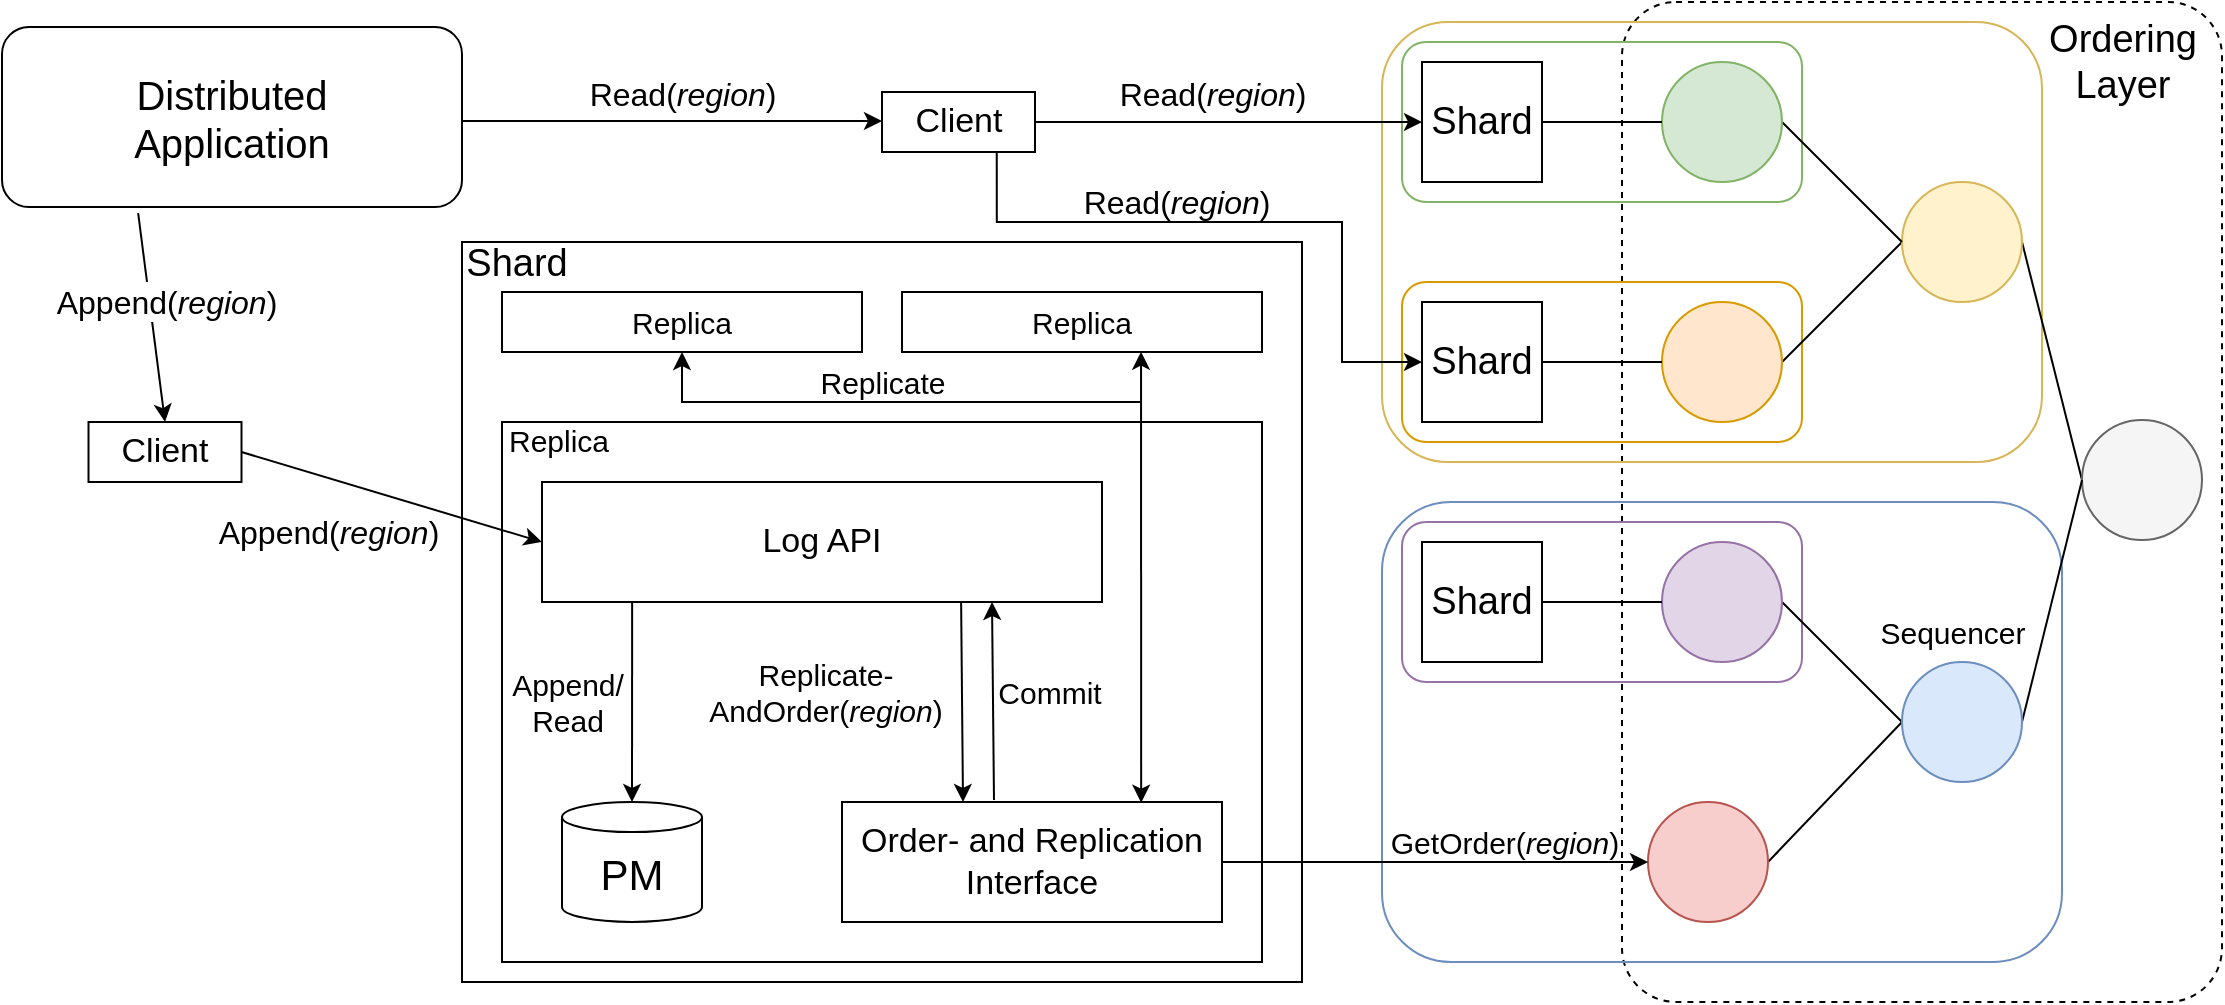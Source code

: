 <mxfile version="15.3.5" type="github">
  <diagram id="b9z9_DqSBHmfmtNlmLSl" name="Page-1">
    <mxGraphModel dx="2893" dy="1104" grid="1" gridSize="10" guides="1" tooltips="1" connect="1" arrows="1" fold="1" page="1" pageScale="1" pageWidth="827" pageHeight="1169" math="0" shadow="0">
      <root>
        <mxCell id="0" />
        <mxCell id="1" parent="0" />
        <mxCell id="aZ8yxYFO8ZEoRrY8MCP6-65" value="" style="rounded=1;whiteSpace=wrap;html=1;fillColor=none;arcSize=9;dashed=1;" parent="1" vertex="1">
          <mxGeometry x="340" y="270" width="300" height="500" as="geometry" />
        </mxCell>
        <mxCell id="aZ8yxYFO8ZEoRrY8MCP6-63" value="" style="rounded=1;whiteSpace=wrap;html=1;fillColor=none;strokeColor=#d6b656;" parent="1" vertex="1">
          <mxGeometry x="220" y="280" width="330" height="220" as="geometry" />
        </mxCell>
        <mxCell id="aZ8yxYFO8ZEoRrY8MCP6-64" value="" style="rounded=1;whiteSpace=wrap;html=1;fillColor=none;strokeColor=#6c8ebf;" parent="1" vertex="1">
          <mxGeometry x="220" y="520" width="340" height="230" as="geometry" />
        </mxCell>
        <mxCell id="aZ8yxYFO8ZEoRrY8MCP6-30" value="" style="rounded=1;whiteSpace=wrap;html=1;fillColor=none;strokeColor=#9673a6;" parent="1" vertex="1">
          <mxGeometry x="230" y="530" width="200" height="80" as="geometry" />
        </mxCell>
        <mxCell id="aZ8yxYFO8ZEoRrY8MCP6-28" value="" style="rounded=1;whiteSpace=wrap;html=1;fillColor=none;strokeColor=#82b366;" parent="1" vertex="1">
          <mxGeometry x="230" y="290" width="200" height="80" as="geometry" />
        </mxCell>
        <mxCell id="aZ8yxYFO8ZEoRrY8MCP6-29" value="" style="rounded=1;whiteSpace=wrap;html=1;fillColor=none;strokeColor=#d79b00;" parent="1" vertex="1">
          <mxGeometry x="230" y="410" width="200" height="80" as="geometry" />
        </mxCell>
        <mxCell id="aZ8yxYFO8ZEoRrY8MCP6-34" value="" style="rounded=0;whiteSpace=wrap;html=1;fillColor=none;" parent="1" vertex="1">
          <mxGeometry x="-240" y="390" width="420" height="370" as="geometry" />
        </mxCell>
        <mxCell id="aZ8yxYFO8ZEoRrY8MCP6-10" style="edgeStyle=none;rounded=0;orthogonalLoop=1;jettySize=auto;html=1;exitX=0;exitY=0.5;exitDx=0;exitDy=0;entryX=1;entryY=0.5;entryDx=0;entryDy=0;endArrow=none;endFill=0;" parent="1" source="aZ8yxYFO8ZEoRrY8MCP6-2" target="aZ8yxYFO8ZEoRrY8MCP6-4" edge="1">
          <mxGeometry relative="1" as="geometry" />
        </mxCell>
        <mxCell id="aZ8yxYFO8ZEoRrY8MCP6-2" value="" style="ellipse;whiteSpace=wrap;html=1;aspect=fixed;fillColor=#f5f5f5;strokeColor=#666666;fontColor=#333333;" parent="1" vertex="1">
          <mxGeometry x="570" y="479" width="60" height="60" as="geometry" />
        </mxCell>
        <mxCell id="aZ8yxYFO8ZEoRrY8MCP6-9" style="rounded=0;orthogonalLoop=1;jettySize=auto;html=1;exitX=1;exitY=0.5;exitDx=0;exitDy=0;entryX=0;entryY=0.5;entryDx=0;entryDy=0;endArrow=none;endFill=0;" parent="1" source="aZ8yxYFO8ZEoRrY8MCP6-3" target="aZ8yxYFO8ZEoRrY8MCP6-2" edge="1">
          <mxGeometry relative="1" as="geometry" />
        </mxCell>
        <mxCell id="aZ8yxYFO8ZEoRrY8MCP6-13" style="edgeStyle=none;rounded=0;orthogonalLoop=1;jettySize=auto;html=1;exitX=0;exitY=0.5;exitDx=0;exitDy=0;entryX=1;entryY=0.5;entryDx=0;entryDy=0;endArrow=none;endFill=0;" parent="1" source="aZ8yxYFO8ZEoRrY8MCP6-3" target="aZ8yxYFO8ZEoRrY8MCP6-5" edge="1">
          <mxGeometry relative="1" as="geometry" />
        </mxCell>
        <mxCell id="aZ8yxYFO8ZEoRrY8MCP6-14" style="edgeStyle=none;rounded=0;orthogonalLoop=1;jettySize=auto;html=1;exitX=0;exitY=0.5;exitDx=0;exitDy=0;entryX=1;entryY=0.5;entryDx=0;entryDy=0;endArrow=none;endFill=0;" parent="1" source="aZ8yxYFO8ZEoRrY8MCP6-3" target="aZ8yxYFO8ZEoRrY8MCP6-8" edge="1">
          <mxGeometry relative="1" as="geometry" />
        </mxCell>
        <mxCell id="aZ8yxYFO8ZEoRrY8MCP6-3" value="" style="ellipse;whiteSpace=wrap;html=1;aspect=fixed;fillColor=#dae8fc;strokeColor=#6c8ebf;" parent="1" vertex="1">
          <mxGeometry x="480" y="600" width="60" height="60" as="geometry" />
        </mxCell>
        <mxCell id="aZ8yxYFO8ZEoRrY8MCP6-11" style="edgeStyle=none;rounded=0;orthogonalLoop=1;jettySize=auto;html=1;exitX=0;exitY=0.5;exitDx=0;exitDy=0;entryX=1;entryY=0.5;entryDx=0;entryDy=0;endArrow=none;endFill=0;" parent="1" source="aZ8yxYFO8ZEoRrY8MCP6-4" target="aZ8yxYFO8ZEoRrY8MCP6-6" edge="1">
          <mxGeometry relative="1" as="geometry" />
        </mxCell>
        <mxCell id="aZ8yxYFO8ZEoRrY8MCP6-4" value="" style="ellipse;whiteSpace=wrap;html=1;aspect=fixed;fillColor=#fff2cc;strokeColor=#d6b656;" parent="1" vertex="1">
          <mxGeometry x="480" y="360" width="60" height="60" as="geometry" />
        </mxCell>
        <mxCell id="aZ8yxYFO8ZEoRrY8MCP6-5" value="" style="ellipse;whiteSpace=wrap;html=1;aspect=fixed;fillColor=#e1d5e7;strokeColor=#9673a6;" parent="1" vertex="1">
          <mxGeometry x="360" y="540" width="60" height="60" as="geometry" />
        </mxCell>
        <mxCell id="aZ8yxYFO8ZEoRrY8MCP6-6" value="" style="ellipse;whiteSpace=wrap;html=1;aspect=fixed;fillColor=#ffe6cc;strokeColor=#d79b00;" parent="1" vertex="1">
          <mxGeometry x="360" y="420" width="60" height="60" as="geometry" />
        </mxCell>
        <mxCell id="aZ8yxYFO8ZEoRrY8MCP6-12" style="edgeStyle=none;rounded=0;orthogonalLoop=1;jettySize=auto;html=1;exitX=1;exitY=0.5;exitDx=0;exitDy=0;entryX=0;entryY=0.5;entryDx=0;entryDy=0;endArrow=none;endFill=0;" parent="1" source="aZ8yxYFO8ZEoRrY8MCP6-7" target="aZ8yxYFO8ZEoRrY8MCP6-4" edge="1">
          <mxGeometry relative="1" as="geometry" />
        </mxCell>
        <mxCell id="aZ8yxYFO8ZEoRrY8MCP6-7" value="" style="ellipse;whiteSpace=wrap;html=1;aspect=fixed;fillColor=#d5e8d4;strokeColor=#82b366;" parent="1" vertex="1">
          <mxGeometry x="360" y="300" width="60" height="60" as="geometry" />
        </mxCell>
        <mxCell id="aZ8yxYFO8ZEoRrY8MCP6-8" value="" style="ellipse;whiteSpace=wrap;html=1;aspect=fixed;fillColor=#f8cecc;strokeColor=#b85450;" parent="1" vertex="1">
          <mxGeometry x="353" y="670" width="60" height="60" as="geometry" />
        </mxCell>
        <mxCell id="aZ8yxYFO8ZEoRrY8MCP6-16" style="edgeStyle=none;rounded=0;orthogonalLoop=1;jettySize=auto;html=1;exitX=1;exitY=0.5;exitDx=0;exitDy=0;entryX=0;entryY=0.5;entryDx=0;entryDy=0;endArrow=none;endFill=0;" parent="1" source="aZ8yxYFO8ZEoRrY8MCP6-15" target="aZ8yxYFO8ZEoRrY8MCP6-7" edge="1">
          <mxGeometry relative="1" as="geometry" />
        </mxCell>
        <mxCell id="aZ8yxYFO8ZEoRrY8MCP6-15" value="&lt;font style=&quot;font-size: 19px&quot;&gt;Shard&lt;/font&gt;" style="whiteSpace=wrap;html=1;aspect=fixed;" parent="1" vertex="1">
          <mxGeometry x="240" y="300" width="60" height="60" as="geometry" />
        </mxCell>
        <mxCell id="aZ8yxYFO8ZEoRrY8MCP6-19" style="edgeStyle=none;rounded=0;orthogonalLoop=1;jettySize=auto;html=1;exitX=1;exitY=0.5;exitDx=0;exitDy=0;entryX=0;entryY=0.5;entryDx=0;entryDy=0;endArrow=none;endFill=0;" parent="1" source="aZ8yxYFO8ZEoRrY8MCP6-17" target="aZ8yxYFO8ZEoRrY8MCP6-6" edge="1">
          <mxGeometry relative="1" as="geometry" />
        </mxCell>
        <mxCell id="aZ8yxYFO8ZEoRrY8MCP6-17" value="&lt;font style=&quot;font-size: 19px&quot;&gt;Shard&lt;/font&gt;" style="whiteSpace=wrap;html=1;aspect=fixed;" parent="1" vertex="1">
          <mxGeometry x="240" y="420" width="60" height="60" as="geometry" />
        </mxCell>
        <mxCell id="aZ8yxYFO8ZEoRrY8MCP6-20" style="edgeStyle=none;rounded=0;orthogonalLoop=1;jettySize=auto;html=1;exitX=1;exitY=0.5;exitDx=0;exitDy=0;entryX=0;entryY=0.5;entryDx=0;entryDy=0;endArrow=none;endFill=0;" parent="1" source="aZ8yxYFO8ZEoRrY8MCP6-18" target="aZ8yxYFO8ZEoRrY8MCP6-5" edge="1">
          <mxGeometry relative="1" as="geometry" />
        </mxCell>
        <mxCell id="aZ8yxYFO8ZEoRrY8MCP6-18" value="&lt;font style=&quot;font-size: 19px&quot;&gt;Shard&lt;/font&gt;" style="whiteSpace=wrap;html=1;aspect=fixed;" parent="1" vertex="1">
          <mxGeometry x="240" y="540" width="60" height="60" as="geometry" />
        </mxCell>
        <mxCell id="aZ8yxYFO8ZEoRrY8MCP6-22" value="&lt;font style=&quot;font-size: 15px&quot;&gt;Replica&lt;/font&gt;" style="rounded=0;whiteSpace=wrap;html=1;" parent="1" vertex="1">
          <mxGeometry x="-220" y="415" width="180" height="30" as="geometry" />
        </mxCell>
        <mxCell id="aZ8yxYFO8ZEoRrY8MCP6-24" value="" style="rounded=0;whiteSpace=wrap;html=1;" parent="1" vertex="1">
          <mxGeometry x="-220" y="480" width="380" height="270" as="geometry" />
        </mxCell>
        <mxCell id="aZ8yxYFO8ZEoRrY8MCP6-26" value="&lt;span style=&quot;font-size: 15px&quot;&gt;Replica&lt;/span&gt;" style="rounded=0;whiteSpace=wrap;html=1;" parent="1" vertex="1">
          <mxGeometry x="-20" y="415" width="180" height="30" as="geometry" />
        </mxCell>
        <mxCell id="aZ8yxYFO8ZEoRrY8MCP6-43" style="edgeStyle=none;rounded=0;orthogonalLoop=1;jettySize=auto;html=1;exitX=0.5;exitY=0;exitDx=0;exitDy=0;exitPerimeter=0;entryX=0.161;entryY=1;entryDx=0;entryDy=0;entryPerimeter=0;endArrow=none;endFill=0;startArrow=classic;startFill=1;" parent="1" source="aZ8yxYFO8ZEoRrY8MCP6-27" target="aZ8yxYFO8ZEoRrY8MCP6-42" edge="1">
          <mxGeometry relative="1" as="geometry" />
        </mxCell>
        <mxCell id="aZ8yxYFO8ZEoRrY8MCP6-27" value="&lt;font style=&quot;font-size: 21px&quot;&gt;PM&lt;/font&gt;" style="shape=cylinder3;whiteSpace=wrap;html=1;boundedLbl=1;backgroundOutline=1;size=7.529;fillColor=none;" parent="1" vertex="1">
          <mxGeometry x="-190" y="670" width="70" height="60" as="geometry" />
        </mxCell>
        <mxCell id="aZ8yxYFO8ZEoRrY8MCP6-46" style="edgeStyle=none;rounded=0;orthogonalLoop=1;jettySize=auto;html=1;exitX=0.25;exitY=0;exitDx=0;exitDy=0;entryX=0.702;entryY=1;entryDx=0;entryDy=0;entryPerimeter=0;startArrow=classic;startFill=1;endArrow=none;endFill=0;" parent="1" edge="1">
          <mxGeometry relative="1" as="geometry">
            <mxPoint x="10.5" y="670" as="sourcePoint" />
            <mxPoint x="9.56" y="570" as="targetPoint" />
          </mxGeometry>
        </mxCell>
        <mxCell id="aZ8yxYFO8ZEoRrY8MCP6-50" style="rounded=0;orthogonalLoop=1;jettySize=auto;html=1;startArrow=classic;startFill=1;endArrow=classic;endFill=1;entryX=0.664;entryY=0.995;entryDx=0;entryDy=0;entryPerimeter=0;exitX=0.782;exitY=0.006;exitDx=0;exitDy=0;exitPerimeter=0;" parent="1" target="aZ8yxYFO8ZEoRrY8MCP6-26" edge="1">
          <mxGeometry relative="1" as="geometry">
            <mxPoint x="99.58" y="670.36" as="sourcePoint" />
            <mxPoint x="99.05" y="459.65" as="targetPoint" />
          </mxGeometry>
        </mxCell>
        <mxCell id="aZ8yxYFO8ZEoRrY8MCP6-54" style="edgeStyle=none;rounded=0;orthogonalLoop=1;jettySize=auto;html=1;exitX=1;exitY=0.5;exitDx=0;exitDy=0;entryX=0;entryY=0.5;entryDx=0;entryDy=0;startArrow=none;startFill=0;endArrow=classic;endFill=1;" parent="1" source="aZ8yxYFO8ZEoRrY8MCP6-33" target="aZ8yxYFO8ZEoRrY8MCP6-8" edge="1">
          <mxGeometry relative="1" as="geometry" />
        </mxCell>
        <mxCell id="aZ8yxYFO8ZEoRrY8MCP6-33" value="&lt;font style=&quot;font-size: 17px&quot;&gt;Order- and Replication Interface&lt;/font&gt;" style="rounded=0;whiteSpace=wrap;html=1;fillColor=none;" parent="1" vertex="1">
          <mxGeometry x="-50" y="670" width="190" height="60" as="geometry" />
        </mxCell>
        <mxCell id="aZ8yxYFO8ZEoRrY8MCP6-49" style="edgeStyle=none;rounded=0;orthogonalLoop=1;jettySize=auto;html=1;exitX=0.75;exitY=1;exitDx=0;exitDy=0;startArrow=classic;startFill=1;endArrow=none;endFill=0;" parent="1" edge="1">
          <mxGeometry relative="1" as="geometry">
            <mxPoint x="25" y="570" as="sourcePoint" />
            <mxPoint x="26" y="669" as="targetPoint" />
          </mxGeometry>
        </mxCell>
        <mxCell id="aZ8yxYFO8ZEoRrY8MCP6-42" value="&lt;font style=&quot;font-size: 17px&quot;&gt;Log API&lt;/font&gt;" style="rounded=0;whiteSpace=wrap;html=1;fillColor=none;" parent="1" vertex="1">
          <mxGeometry x="-200" y="510" width="280" height="60" as="geometry" />
        </mxCell>
        <mxCell id="aZ8yxYFO8ZEoRrY8MCP6-45" value="&lt;font style=&quot;font-size: 15px&quot;&gt;Append/&lt;br&gt;Read&lt;br&gt;&lt;/font&gt;" style="text;html=1;strokeColor=none;fillColor=none;align=center;verticalAlign=middle;whiteSpace=wrap;rounded=0;" parent="1" vertex="1">
          <mxGeometry x="-207" y="610" width="40" height="20" as="geometry" />
        </mxCell>
        <mxCell id="aZ8yxYFO8ZEoRrY8MCP6-47" value="&lt;font style=&quot;font-size: 15px&quot;&gt;Replicate-AndOrder(&lt;i&gt;region&lt;/i&gt;)&lt;/font&gt;" style="text;html=1;strokeColor=none;fillColor=none;align=center;verticalAlign=middle;whiteSpace=wrap;rounded=0;" parent="1" vertex="1">
          <mxGeometry x="-78" y="605" width="40" height="20" as="geometry" />
        </mxCell>
        <mxCell id="aZ8yxYFO8ZEoRrY8MCP6-48" value="&lt;font style=&quot;font-size: 15px&quot;&gt;Commit&lt;/font&gt;" style="text;html=1;strokeColor=none;fillColor=none;align=center;verticalAlign=middle;whiteSpace=wrap;rounded=0;" parent="1" vertex="1">
          <mxGeometry x="34" y="605" width="40" height="20" as="geometry" />
        </mxCell>
        <mxCell id="aZ8yxYFO8ZEoRrY8MCP6-51" style="edgeStyle=orthogonalEdgeStyle;rounded=0;orthogonalLoop=1;jettySize=auto;html=1;startArrow=none;startFill=0;endArrow=classic;endFill=1;" parent="1" target="aZ8yxYFO8ZEoRrY8MCP6-22" edge="1">
          <mxGeometry relative="1" as="geometry">
            <mxPoint x="99" y="470" as="sourcePoint" />
            <mxPoint x="108.05" y="469.65" as="targetPoint" />
            <Array as="points">
              <mxPoint x="99" y="470" />
              <mxPoint x="-130" y="470" />
            </Array>
          </mxGeometry>
        </mxCell>
        <mxCell id="aZ8yxYFO8ZEoRrY8MCP6-53" value="&lt;font style=&quot;font-size: 15px&quot;&gt;Replicate&lt;/font&gt;" style="text;html=1;strokeColor=none;fillColor=none;align=center;verticalAlign=middle;whiteSpace=wrap;rounded=0;" parent="1" vertex="1">
          <mxGeometry x="-50" y="450" width="41" height="20" as="geometry" />
        </mxCell>
        <mxCell id="aZ8yxYFO8ZEoRrY8MCP6-55" value="&lt;font style=&quot;font-size: 15px&quot;&gt;GetOrder(&lt;i&gt;region&lt;/i&gt;)&lt;/font&gt;" style="text;html=1;align=center;verticalAlign=middle;resizable=0;points=[];autosize=1;strokeColor=none;fillColor=none;" parent="1" vertex="1">
          <mxGeometry x="216" y="680" width="130" height="20" as="geometry" />
        </mxCell>
        <mxCell id="aZ8yxYFO8ZEoRrY8MCP6-85" style="edgeStyle=orthogonalEdgeStyle;rounded=0;orthogonalLoop=1;jettySize=auto;html=1;exitX=1;exitY=0.5;exitDx=0;exitDy=0;entryX=0;entryY=0.5;entryDx=0;entryDy=0;startArrow=none;startFill=0;endArrow=classic;endFill=1;" parent="1" edge="1">
          <mxGeometry relative="1" as="geometry">
            <mxPoint x="-240.0" y="329.5" as="sourcePoint" />
            <mxPoint x="-30.0" y="329.5" as="targetPoint" />
          </mxGeometry>
        </mxCell>
        <mxCell id="aZ8yxYFO8ZEoRrY8MCP6-56" value="&lt;font style=&quot;font-size: 20px&quot;&gt;Distributed &lt;br&gt;Application&lt;/font&gt;" style="rounded=1;whiteSpace=wrap;html=1;fillColor=none;" parent="1" vertex="1">
          <mxGeometry x="-470" y="282.5" width="230" height="90" as="geometry" />
        </mxCell>
        <mxCell id="aZ8yxYFO8ZEoRrY8MCP6-61" style="edgeStyle=none;rounded=0;orthogonalLoop=1;jettySize=auto;html=1;exitX=1;exitY=0.5;exitDx=0;exitDy=0;entryX=0;entryY=0.5;entryDx=0;entryDy=0;startArrow=none;startFill=0;endArrow=classic;endFill=1;" parent="1" source="aZ8yxYFO8ZEoRrY8MCP6-57" target="aZ8yxYFO8ZEoRrY8MCP6-42" edge="1">
          <mxGeometry relative="1" as="geometry" />
        </mxCell>
        <mxCell id="aZ8yxYFO8ZEoRrY8MCP6-77" style="edgeStyle=none;rounded=0;orthogonalLoop=1;jettySize=auto;html=1;exitX=0.5;exitY=0;exitDx=0;exitDy=0;entryX=0.296;entryY=1.034;entryDx=0;entryDy=0;entryPerimeter=0;startArrow=classic;startFill=1;endArrow=none;endFill=0;" parent="1" source="aZ8yxYFO8ZEoRrY8MCP6-57" target="aZ8yxYFO8ZEoRrY8MCP6-56" edge="1">
          <mxGeometry relative="1" as="geometry" />
        </mxCell>
        <mxCell id="aZ8yxYFO8ZEoRrY8MCP6-57" value="&lt;font style=&quot;font-size: 17px&quot;&gt;Client&lt;/font&gt;" style="rounded=0;whiteSpace=wrap;html=1;fillColor=none;" parent="1" vertex="1">
          <mxGeometry x="-426.75" y="480" width="76.5" height="30" as="geometry" />
        </mxCell>
        <mxCell id="aZ8yxYFO8ZEoRrY8MCP6-58" value="&lt;span style=&quot;font-size: 15px&quot;&gt;Replica&lt;/span&gt;" style="text;html=1;align=center;verticalAlign=middle;resizable=0;points=[];autosize=1;strokeColor=none;fillColor=none;" parent="1" vertex="1">
          <mxGeometry x="-227" y="479" width="70" height="20" as="geometry" />
        </mxCell>
        <mxCell id="aZ8yxYFO8ZEoRrY8MCP6-62" value="&lt;span style=&quot;font-size: 16px&quot;&gt;Append(&lt;/span&gt;&lt;i style=&quot;font-size: 16px&quot;&gt;region&lt;/i&gt;&lt;span style=&quot;font-size: 16px&quot;&gt;)&lt;/span&gt;" style="text;html=1;align=center;verticalAlign=middle;resizable=0;points=[];autosize=1;strokeColor=none;fillColor=none;" parent="1" vertex="1">
          <mxGeometry x="-372" y="525" width="130" height="20" as="geometry" />
        </mxCell>
        <mxCell id="aZ8yxYFO8ZEoRrY8MCP6-66" value="&lt;font style=&quot;font-size: 19px&quot;&gt;Ordering &lt;br&gt;Layer&lt;/font&gt;" style="text;html=1;align=center;verticalAlign=middle;resizable=0;points=[];autosize=1;strokeColor=none;fillColor=none;" parent="1" vertex="1">
          <mxGeometry x="545" y="280" width="90" height="40" as="geometry" />
        </mxCell>
        <mxCell id="aZ8yxYFO8ZEoRrY8MCP6-60" value="&lt;font style=&quot;font-size: 16px&quot;&gt;Append(&lt;i&gt;region&lt;/i&gt;)&lt;/font&gt;" style="text;html=1;align=center;verticalAlign=middle;resizable=0;points=[];autosize=1;fillColor=default;" parent="1" vertex="1">
          <mxGeometry x="-453.5" y="410" width="130" height="20" as="geometry" />
        </mxCell>
        <mxCell id="aZ8yxYFO8ZEoRrY8MCP6-81" style="edgeStyle=none;rounded=0;orthogonalLoop=1;jettySize=auto;html=1;exitX=1;exitY=0.5;exitDx=0;exitDy=0;entryX=0;entryY=0.5;entryDx=0;entryDy=0;startArrow=none;startFill=0;endArrow=classic;endFill=1;" parent="1" source="aZ8yxYFO8ZEoRrY8MCP6-80" target="aZ8yxYFO8ZEoRrY8MCP6-15" edge="1">
          <mxGeometry relative="1" as="geometry" />
        </mxCell>
        <mxCell id="aZ8yxYFO8ZEoRrY8MCP6-83" style="edgeStyle=orthogonalEdgeStyle;rounded=0;orthogonalLoop=1;jettySize=auto;html=1;exitX=0.75;exitY=1;exitDx=0;exitDy=0;entryX=0;entryY=0.5;entryDx=0;entryDy=0;startArrow=none;startFill=0;endArrow=classic;endFill=1;" parent="1" source="aZ8yxYFO8ZEoRrY8MCP6-80" target="aZ8yxYFO8ZEoRrY8MCP6-17" edge="1">
          <mxGeometry relative="1" as="geometry">
            <Array as="points">
              <mxPoint x="27" y="380" />
              <mxPoint x="200" y="380" />
              <mxPoint x="200" y="450" />
            </Array>
          </mxGeometry>
        </mxCell>
        <mxCell id="aZ8yxYFO8ZEoRrY8MCP6-80" value="&lt;font style=&quot;font-size: 17px&quot;&gt;Client&lt;/font&gt;" style="rounded=0;whiteSpace=wrap;html=1;fillColor=none;" parent="1" vertex="1">
          <mxGeometry x="-30" y="315" width="76.5" height="30" as="geometry" />
        </mxCell>
        <mxCell id="aZ8yxYFO8ZEoRrY8MCP6-86" value="&lt;span style=&quot;font-size: 16px&quot;&gt;Read(&lt;/span&gt;&lt;i style=&quot;font-size: 16px&quot;&gt;region&lt;/i&gt;&lt;span style=&quot;font-size: 16px&quot;&gt;)&lt;/span&gt;" style="text;html=1;align=center;verticalAlign=middle;resizable=0;points=[];autosize=1;fillColor=default;" parent="1" vertex="1">
          <mxGeometry x="-185" y="306" width="110" height="20" as="geometry" />
        </mxCell>
        <mxCell id="aZ8yxYFO8ZEoRrY8MCP6-87" value="&lt;span style=&quot;font-size: 16px&quot;&gt;Read(&lt;/span&gt;&lt;i style=&quot;font-size: 16px&quot;&gt;region&lt;/i&gt;&lt;span style=&quot;font-size: 16px&quot;&gt;)&lt;/span&gt;" style="text;html=1;align=center;verticalAlign=middle;resizable=0;points=[];autosize=1;fillColor=default;" parent="1" vertex="1">
          <mxGeometry x="80" y="306" width="110" height="20" as="geometry" />
        </mxCell>
        <mxCell id="aZ8yxYFO8ZEoRrY8MCP6-88" value="&lt;span style=&quot;font-size: 16px&quot;&gt;Read(&lt;/span&gt;&lt;i style=&quot;font-size: 16px&quot;&gt;region&lt;/i&gt;&lt;span style=&quot;font-size: 16px&quot;&gt;)&lt;/span&gt;" style="text;html=1;align=center;verticalAlign=middle;resizable=0;points=[];autosize=1;fillColor=none;" parent="1" vertex="1">
          <mxGeometry x="62" y="360" width="110" height="20" as="geometry" />
        </mxCell>
        <mxCell id="aZ8yxYFO8ZEoRrY8MCP6-92" value="&lt;span style=&quot;font-size: 19px&quot;&gt;Shard&lt;/span&gt;" style="text;html=1;align=center;verticalAlign=middle;resizable=0;points=[];autosize=1;strokeColor=none;fillColor=none;" parent="1" vertex="1">
          <mxGeometry x="-248" y="391" width="70" height="20" as="geometry" />
        </mxCell>
        <mxCell id="oukNTx4kLth6SbSh4PFs-1" value="&lt;font style=&quot;font-size: 15px&quot;&gt;Sequencer&lt;/font&gt;" style="text;html=1;align=center;verticalAlign=middle;resizable=0;points=[];autosize=1;strokeColor=none;fillColor=none;" vertex="1" parent="1">
          <mxGeometry x="460" y="575" width="90" height="20" as="geometry" />
        </mxCell>
      </root>
    </mxGraphModel>
  </diagram>
</mxfile>
